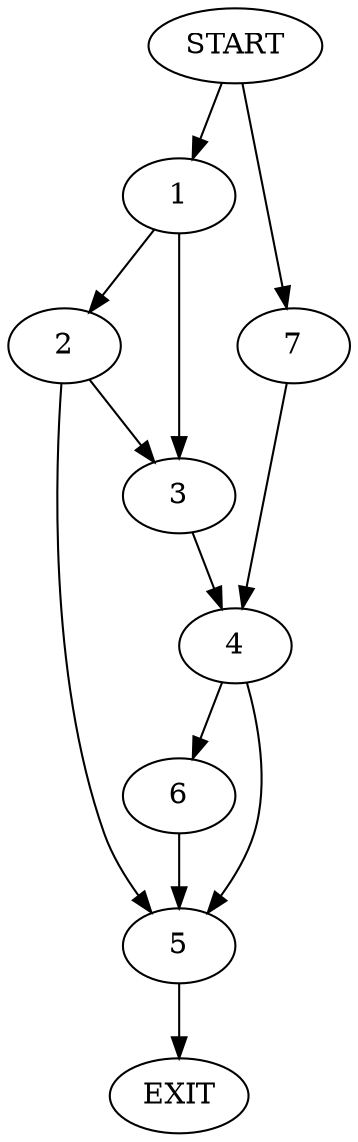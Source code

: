 digraph {
0 [label="START"]
8 [label="EXIT"]
0 -> 1
1 -> 2
1 -> 3
3 -> 4
2 -> 3
2 -> 5
5 -> 8
4 -> 6
4 -> 5
0 -> 7
7 -> 4
6 -> 5
}

